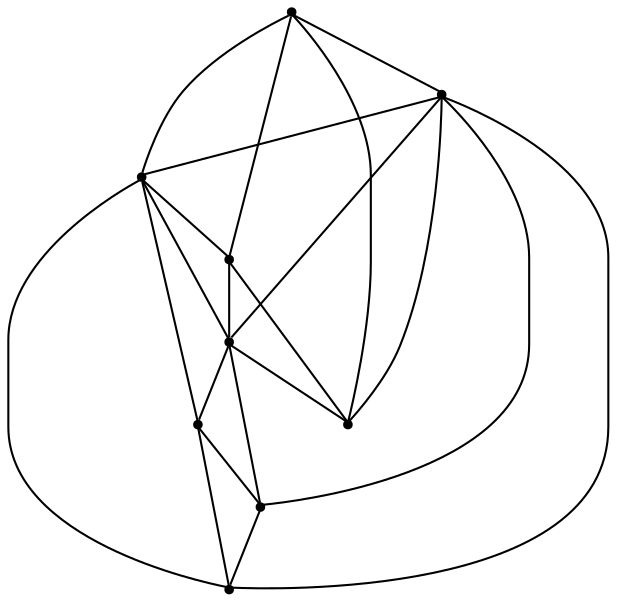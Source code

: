 graph {
  node [shape=point,comment="{\"directed\":false,\"doi\":\"10.1007/978-3-030-04414-5_37\",\"figure\":\"3 (2)\"}"]

  v0 [pos="587.2768725486683,337.884160062221"]
  v1 [pos="335.5701093864909,375.55116403809757"]
  v2 [pos="522.0154594782374,375.55012279051914"]
  v3 [pos="428.78914002117483,612.3744447598374"]
  v4 [pos="466.08673565662696,407.8310471357978"]
  v5 [pos="391.50403950980035,407.8310471357978"]
  v6 [pos="428.79330506253405,537.0197390317915"]
  v7 [pos="428.79330506253405,472.4195549437459"]
  v8 [pos="270.3138946692069,337.88311881464244"]

  v0 -- v1 [id="-1",pos="587.2768725486683,337.884160062221 335.5701093864909,375.55116403809757 335.5701093864909,375.55116403809757 335.5701093864909,375.55116403809757"]
  v8 -- v0 [id="-2",pos="270.3138946692069,337.88311881464244 587.2768725486683,337.884160062221 587.2768725486683,337.884160062221 587.2768725486683,337.884160062221"]
  v8 -- v3 [id="-3",pos="270.3138946692069,337.88311881464244 428.78914002117483,612.3744447598374 428.78914002117483,612.3744447598374 428.78914002117483,612.3744447598374"]
  v1 -- v5 [id="-5",pos="335.5701093864909,375.55116403809757 391.50403950980035,407.8310471357978 391.50403950980035,407.8310471357978 391.50403950980035,407.8310471357978"]
  v1 -- v8 [id="-6",pos="335.5701093864909,375.55116403809757 270.3138946692069,337.88311881464244 270.3138946692069,337.88311881464244 270.3138946692069,337.88311881464244"]
  v1 -- v2 [id="-7",pos="335.5701093864909,375.55116403809757 522.0154594782374,375.55012279051914 522.0154594782374,375.55012279051914 522.0154594782374,375.55012279051914"]
  v1 -- v6 [id="-9",pos="335.5701093864909,375.55116403809757 428.79330506253405,537.0197390317915 428.79330506253405,537.0197390317915 428.79330506253405,537.0197390317915"]
  v5 -- v4 [id="-12",pos="391.50403950980035,407.8310471357978 466.08673565662696,407.8310471357978 466.08673565662696,407.8310471357978 466.08673565662696,407.8310471357978"]
  v5 -- v2 [id="-14",pos="391.50403950980035,407.8310471357978 522.0154594782374,375.55012279051914 522.0154594782374,375.55012279051914 522.0154594782374,375.55012279051914"]
  v3 -- v6 [id="-17",pos="428.78914002117483,612.3744447598374 428.79330506253405,537.0197390317915 428.79330506253405,537.0197390317915 428.79330506253405,537.0197390317915"]
  v3 -- v0 [id="-18",pos="428.78914002117483,612.3744447598374 587.2768725486683,337.884160062221 587.2768725486683,337.884160062221 587.2768725486683,337.884160062221"]
  v7 -- v5 [id="-21",pos="428.79330506253405,472.4195549437459 391.50403950980035,407.8310471357978 391.50403950980035,407.8310471357978 391.50403950980035,407.8310471357978"]
  v6 -- v2 [id="-22",pos="428.79330506253405,537.0197390317915 522.0154594782374,375.55012279051914 522.0154594782374,375.55012279051914 522.0154594782374,375.55012279051914"]
  v7 -- v6 [id="-23",pos="428.79330506253405,472.4195549437459 428.79330506253405,537.0197390317915 428.79330506253405,537.0197390317915 428.79330506253405,537.0197390317915"]
  v6 -- v8 [id="-25",pos="428.79330506253405,537.0197390317915 270.3138946692069,337.88311881464244 270.3138946692069,337.88311881464244 270.3138946692069,337.88311881464244"]
  v6 -- v4 [id="-26",pos="428.79330506253405,537.0197390317915 466.08673565662696,407.8310471357978 466.08673565662696,407.8310471357978 466.08673565662696,407.8310471357978"]
  v7 -- v1 [id="-28",pos="428.79330506253405,472.4195549437459 335.5701093864909,375.55116403809757 335.5701093864909,375.55116403809757 335.5701093864909,375.55116403809757"]
  v4 -- v7 [id="-31",pos="466.08673565662696,407.8310471357978 428.79330506253405,472.4195549437459 428.79330506253405,472.4195549437459 428.79330506253405,472.4195549437459"]
  v4 -- v2 [id="-32",pos="466.08673565662696,407.8310471357978 522.0154594782374,375.55012279051914 522.0154594782374,375.55012279051914 522.0154594782374,375.55012279051914"]
  v2 -- v0 [id="-36",pos="522.0154594782374,375.55012279051914 587.2768725486683,337.884160062221 587.2768725486683,337.884160062221 587.2768725486683,337.884160062221"]
  v2 -- v3 [id="-37",pos="522.0154594782374,375.55012279051914 428.78914002117483,612.3744447598374 428.78914002117483,612.3744447598374 428.78914002117483,612.3744447598374"]
}